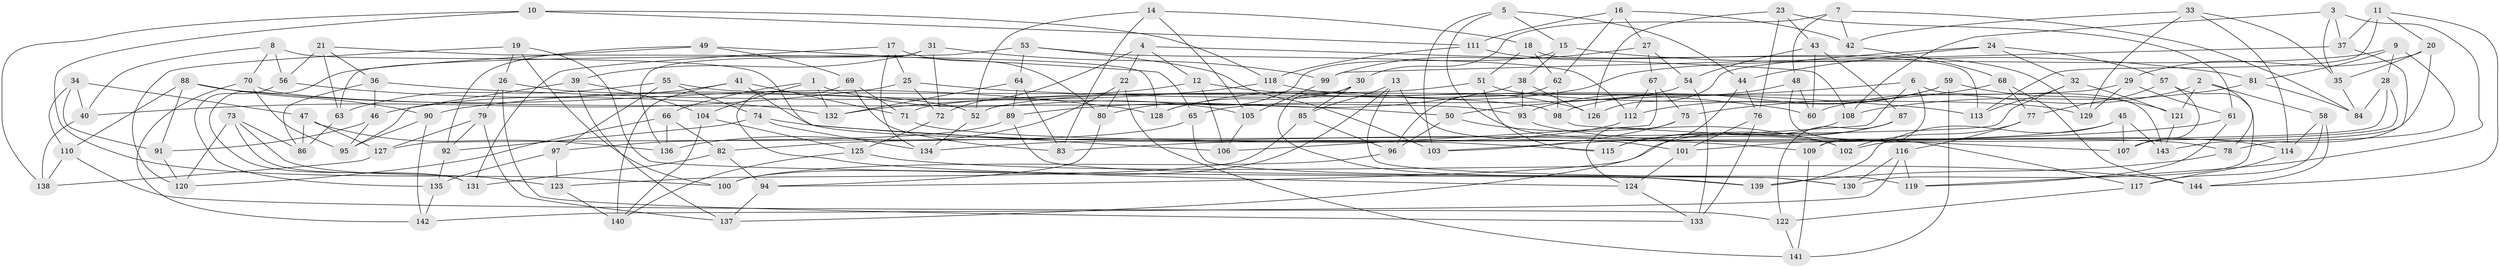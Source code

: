 // coarse degree distribution, {4: 0.3333333333333333, 6: 0.4827586206896552, 5: 0.16091954022988506, 3: 0.022988505747126436}
// Generated by graph-tools (version 1.1) at 2025/38/03/04/25 23:38:12]
// undirected, 144 vertices, 288 edges
graph export_dot {
  node [color=gray90,style=filled];
  1;
  2;
  3;
  4;
  5;
  6;
  7;
  8;
  9;
  10;
  11;
  12;
  13;
  14;
  15;
  16;
  17;
  18;
  19;
  20;
  21;
  22;
  23;
  24;
  25;
  26;
  27;
  28;
  29;
  30;
  31;
  32;
  33;
  34;
  35;
  36;
  37;
  38;
  39;
  40;
  41;
  42;
  43;
  44;
  45;
  46;
  47;
  48;
  49;
  50;
  51;
  52;
  53;
  54;
  55;
  56;
  57;
  58;
  59;
  60;
  61;
  62;
  63;
  64;
  65;
  66;
  67;
  68;
  69;
  70;
  71;
  72;
  73;
  74;
  75;
  76;
  77;
  78;
  79;
  80;
  81;
  82;
  83;
  84;
  85;
  86;
  87;
  88;
  89;
  90;
  91;
  92;
  93;
  94;
  95;
  96;
  97;
  98;
  99;
  100;
  101;
  102;
  103;
  104;
  105;
  106;
  107;
  108;
  109;
  110;
  111;
  112;
  113;
  114;
  115;
  116;
  117;
  118;
  119;
  120;
  121;
  122;
  123;
  124;
  125;
  126;
  127;
  128;
  129;
  130;
  131;
  132;
  133;
  134;
  135;
  136;
  137;
  138;
  139;
  140;
  141;
  142;
  143;
  144;
  1 -- 132;
  1 -- 66;
  1 -- 104;
  1 -- 105;
  2 -- 58;
  2 -- 78;
  2 -- 121;
  2 -- 60;
  3 -- 108;
  3 -- 37;
  3 -- 119;
  3 -- 35;
  4 -- 108;
  4 -- 72;
  4 -- 22;
  4 -- 12;
  5 -- 15;
  5 -- 44;
  5 -- 103;
  5 -- 102;
  6 -- 109;
  6 -- 103;
  6 -- 50;
  6 -- 143;
  7 -- 42;
  7 -- 30;
  7 -- 48;
  7 -- 84;
  8 -- 56;
  8 -- 106;
  8 -- 40;
  8 -- 70;
  9 -- 81;
  9 -- 28;
  9 -- 78;
  9 -- 128;
  10 -- 138;
  10 -- 111;
  10 -- 118;
  10 -- 100;
  11 -- 144;
  11 -- 20;
  11 -- 37;
  11 -- 113;
  12 -- 90;
  12 -- 106;
  12 -- 60;
  13 -- 101;
  13 -- 85;
  13 -- 130;
  13 -- 100;
  14 -- 105;
  14 -- 52;
  14 -- 83;
  14 -- 18;
  15 -- 81;
  15 -- 38;
  15 -- 80;
  16 -- 62;
  16 -- 42;
  16 -- 111;
  16 -- 27;
  17 -- 131;
  17 -- 80;
  17 -- 25;
  17 -- 134;
  18 -- 113;
  18 -- 51;
  18 -- 62;
  19 -- 26;
  19 -- 100;
  19 -- 120;
  19 -- 139;
  20 -- 35;
  20 -- 29;
  20 -- 107;
  21 -- 56;
  21 -- 63;
  21 -- 36;
  21 -- 128;
  22 -- 80;
  22 -- 141;
  22 -- 136;
  23 -- 61;
  23 -- 43;
  23 -- 76;
  23 -- 126;
  24 -- 126;
  24 -- 57;
  24 -- 44;
  24 -- 32;
  25 -- 40;
  25 -- 72;
  25 -- 113;
  26 -- 52;
  26 -- 79;
  26 -- 133;
  27 -- 67;
  27 -- 99;
  27 -- 54;
  28 -- 102;
  28 -- 84;
  28 -- 109;
  29 -- 129;
  29 -- 71;
  29 -- 61;
  30 -- 139;
  30 -- 85;
  30 -- 128;
  31 -- 39;
  31 -- 72;
  31 -- 136;
  31 -- 99;
  32 -- 113;
  32 -- 121;
  32 -- 127;
  33 -- 35;
  33 -- 129;
  33 -- 42;
  33 -- 114;
  34 -- 110;
  34 -- 40;
  34 -- 91;
  34 -- 47;
  35 -- 84;
  36 -- 46;
  36 -- 86;
  36 -- 50;
  37 -- 99;
  37 -- 143;
  38 -- 126;
  38 -- 93;
  38 -- 89;
  39 -- 95;
  39 -- 137;
  39 -- 104;
  40 -- 138;
  41 -- 46;
  41 -- 140;
  41 -- 71;
  41 -- 115;
  42 -- 68;
  43 -- 87;
  43 -- 54;
  43 -- 60;
  44 -- 76;
  44 -- 137;
  45 -- 139;
  45 -- 101;
  45 -- 107;
  45 -- 143;
  46 -- 95;
  46 -- 91;
  47 -- 136;
  47 -- 86;
  47 -- 127;
  48 -- 117;
  48 -- 93;
  48 -- 60;
  49 -- 131;
  49 -- 69;
  49 -- 92;
  49 -- 65;
  50 -- 96;
  50 -- 102;
  51 -- 52;
  51 -- 115;
  51 -- 129;
  52 -- 134;
  53 -- 112;
  53 -- 64;
  53 -- 103;
  53 -- 63;
  54 -- 65;
  54 -- 133;
  55 -- 63;
  55 -- 97;
  55 -- 74;
  55 -- 98;
  56 -- 135;
  56 -- 132;
  57 -- 77;
  57 -- 107;
  57 -- 130;
  58 -- 144;
  58 -- 117;
  58 -- 114;
  59 -- 98;
  59 -- 121;
  59 -- 112;
  59 -- 141;
  61 -- 83;
  61 -- 119;
  62 -- 96;
  62 -- 98;
  63 -- 86;
  64 -- 83;
  64 -- 89;
  64 -- 132;
  65 -- 82;
  65 -- 130;
  66 -- 136;
  66 -- 82;
  66 -- 120;
  67 -- 106;
  67 -- 75;
  67 -- 112;
  68 -- 75;
  68 -- 144;
  68 -- 77;
  69 -- 83;
  69 -- 124;
  69 -- 71;
  70 -- 95;
  70 -- 142;
  70 -- 93;
  71 -- 78;
  72 -- 125;
  73 -- 120;
  73 -- 123;
  73 -- 86;
  73 -- 131;
  74 -- 109;
  74 -- 134;
  74 -- 92;
  75 -- 103;
  75 -- 124;
  76 -- 101;
  76 -- 133;
  77 -- 116;
  77 -- 102;
  78 -- 139;
  79 -- 92;
  79 -- 137;
  79 -- 127;
  80 -- 94;
  81 -- 108;
  81 -- 84;
  82 -- 131;
  82 -- 94;
  85 -- 123;
  85 -- 96;
  87 -- 94;
  87 -- 115;
  87 -- 122;
  88 -- 128;
  88 -- 91;
  88 -- 90;
  88 -- 110;
  89 -- 97;
  89 -- 119;
  90 -- 95;
  90 -- 142;
  91 -- 120;
  92 -- 135;
  93 -- 114;
  94 -- 137;
  96 -- 100;
  97 -- 123;
  97 -- 135;
  98 -- 107;
  99 -- 105;
  101 -- 124;
  104 -- 125;
  104 -- 140;
  105 -- 106;
  108 -- 115;
  109 -- 141;
  110 -- 138;
  110 -- 122;
  111 -- 129;
  111 -- 118;
  112 -- 134;
  114 -- 117;
  116 -- 119;
  116 -- 142;
  116 -- 130;
  117 -- 122;
  118 -- 132;
  118 -- 126;
  121 -- 143;
  122 -- 141;
  123 -- 140;
  124 -- 133;
  125 -- 144;
  125 -- 140;
  127 -- 138;
  135 -- 142;
}
